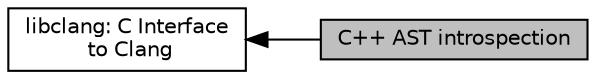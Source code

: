 digraph "C++ AST introspection"
{
  bgcolor="transparent";
  edge [fontname="Helvetica",fontsize="10",labelfontname="Helvetica",labelfontsize="10"];
  node [fontname="Helvetica",fontsize="10",shape=box];
  rankdir=LR;
  Node1 [label="C++ AST introspection",height=0.2,width=0.4,color="black", fillcolor="grey75", style="filled", fontcolor="black",tooltip="The routines in this group provide access information in the ASTs specific to C++ language features."];
  Node2 [label="libclang: C Interface\l to Clang",height=0.2,width=0.4,color="black",URL="$group__CINDEX.html",tooltip="The C Interface to Clang provides a relatively small API that exposes facilities for parsing source c..."];
  Node2->Node1 [shape=plaintext, dir="back", style="solid"];
}
